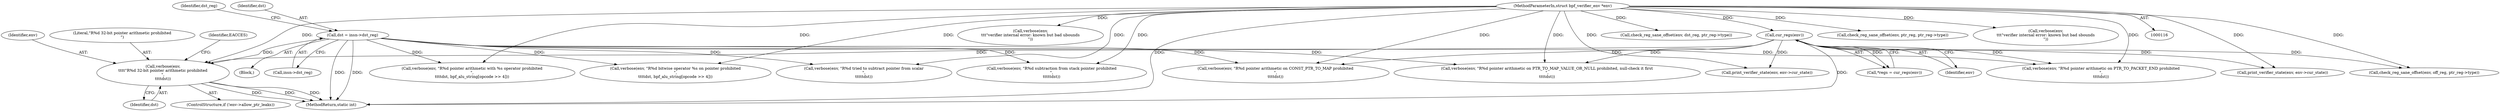 digraph "0_linux_bb7f0f989ca7de1153bd128a40a71709e339fa03@pointer" {
"1000253" [label="(Call,verbose(env,\n\t\t\t\t\"R%d 32-bit pointer arithmetic prohibited\n\",\n\t\t\t\tdst))"];
"1000125" [label="(Call,cur_regs(env))"];
"1000117" [label="(MethodParameterIn,struct bpf_verifier_env *env)"];
"1000191" [label="(Call,dst = insn->dst_reg)"];
"1000234" [label="(Call,verbose(env,\n\t\t\t\"verifier internal error: known but bad ubounds\n\"))"];
"1000121" [label="(Block,)"];
"1000126" [label="(Identifier,env)"];
"1000253" [label="(Call,verbose(env,\n\t\t\t\t\"R%d 32-bit pointer arithmetic prohibited\n\",\n\t\t\t\tdst))"];
"1000193" [label="(Call,insn->dst_reg)"];
"1000291" [label="(Call,verbose(env, \"R%d pointer arithmetic on CONST_PTR_TO_MAP prohibited\n\",\n\t\t\t\tdst))"];
"1000197" [label="(Identifier,dst_reg)"];
"1000229" [label="(Call,print_verifier_state(env, env->cur_state))"];
"1000254" [label="(Identifier,env)"];
"1000766" [label="(Call,verbose(env, \"R%d pointer arithmetic with %s operator prohibited\n\",\n\t\t\t\tdst, bpf_alu_string[opcode >> 4]))"];
"1000192" [label="(Identifier,dst)"];
"1000780" [label="(Call,check_reg_sane_offset(env, dst_reg, ptr_reg->type))"];
"1000210" [label="(Call,print_verifier_state(env, env->cur_state))"];
"1000125" [label="(Call,cur_regs(env))"];
"1000272" [label="(Call,verbose(env, \"R%d pointer arithmetic on PTR_TO_MAP_VALUE_OR_NULL prohibited, null-check it first\n\",\n\t\t\t\tdst))"];
"1000557" [label="(Call,verbose(env, \"R%d subtraction from stack pointer prohibited\n\",\n\t\t\t\t\tdst))"];
"1000255" [label="(Literal,\"R%d 32-bit pointer arithmetic prohibited\n\")"];
"1000310" [label="(Call,verbose(env, \"R%d pointer arithmetic on PTR_TO_PACKET_END prohibited\n\",\n\t\t\t\tdst))"];
"1000797" [label="(MethodReturn,static int)"];
"1000191" [label="(Call,dst = insn->dst_reg)"];
"1000341" [label="(Call,check_reg_sane_offset(env, ptr_reg, ptr_reg->type))"];
"1000123" [label="(Call,*regs = cur_regs(env))"];
"1000256" [label="(Identifier,dst)"];
"1000748" [label="(Call,verbose(env, \"R%d bitwise operator %s on pointer prohibited\n\",\n\t\t\t\tdst, bpf_alu_string[opcode >> 4]))"];
"1000259" [label="(Identifier,EACCES)"];
"1000538" [label="(Call,verbose(env, \"R%d tried to subtract pointer from scalar\n\",\n\t\t\t\t\tdst))"];
"1000215" [label="(Call,verbose(env,\n\t\t\t\"verifier internal error: known but bad sbounds\n\"))"];
"1000117" [label="(MethodParameterIn,struct bpf_verifier_env *env)"];
"1000334" [label="(Call,check_reg_sane_offset(env, off_reg, ptr_reg->type))"];
"1000248" [label="(ControlStructure,if (!env->allow_ptr_leaks))"];
"1000253" -> "1000248"  [label="AST: "];
"1000253" -> "1000256"  [label="CFG: "];
"1000254" -> "1000253"  [label="AST: "];
"1000255" -> "1000253"  [label="AST: "];
"1000256" -> "1000253"  [label="AST: "];
"1000259" -> "1000253"  [label="CFG: "];
"1000253" -> "1000797"  [label="DDG: "];
"1000253" -> "1000797"  [label="DDG: "];
"1000253" -> "1000797"  [label="DDG: "];
"1000125" -> "1000253"  [label="DDG: "];
"1000117" -> "1000253"  [label="DDG: "];
"1000191" -> "1000253"  [label="DDG: "];
"1000125" -> "1000123"  [label="AST: "];
"1000125" -> "1000126"  [label="CFG: "];
"1000126" -> "1000125"  [label="AST: "];
"1000123" -> "1000125"  [label="CFG: "];
"1000125" -> "1000797"  [label="DDG: "];
"1000125" -> "1000123"  [label="DDG: "];
"1000117" -> "1000125"  [label="DDG: "];
"1000125" -> "1000210"  [label="DDG: "];
"1000125" -> "1000229"  [label="DDG: "];
"1000125" -> "1000272"  [label="DDG: "];
"1000125" -> "1000291"  [label="DDG: "];
"1000125" -> "1000310"  [label="DDG: "];
"1000125" -> "1000334"  [label="DDG: "];
"1000117" -> "1000116"  [label="AST: "];
"1000117" -> "1000797"  [label="DDG: "];
"1000117" -> "1000210"  [label="DDG: "];
"1000117" -> "1000215"  [label="DDG: "];
"1000117" -> "1000229"  [label="DDG: "];
"1000117" -> "1000234"  [label="DDG: "];
"1000117" -> "1000272"  [label="DDG: "];
"1000117" -> "1000291"  [label="DDG: "];
"1000117" -> "1000310"  [label="DDG: "];
"1000117" -> "1000334"  [label="DDG: "];
"1000117" -> "1000341"  [label="DDG: "];
"1000117" -> "1000538"  [label="DDG: "];
"1000117" -> "1000557"  [label="DDG: "];
"1000117" -> "1000748"  [label="DDG: "];
"1000117" -> "1000766"  [label="DDG: "];
"1000117" -> "1000780"  [label="DDG: "];
"1000191" -> "1000121"  [label="AST: "];
"1000191" -> "1000193"  [label="CFG: "];
"1000192" -> "1000191"  [label="AST: "];
"1000193" -> "1000191"  [label="AST: "];
"1000197" -> "1000191"  [label="CFG: "];
"1000191" -> "1000797"  [label="DDG: "];
"1000191" -> "1000797"  [label="DDG: "];
"1000191" -> "1000272"  [label="DDG: "];
"1000191" -> "1000291"  [label="DDG: "];
"1000191" -> "1000310"  [label="DDG: "];
"1000191" -> "1000538"  [label="DDG: "];
"1000191" -> "1000557"  [label="DDG: "];
"1000191" -> "1000748"  [label="DDG: "];
"1000191" -> "1000766"  [label="DDG: "];
}
